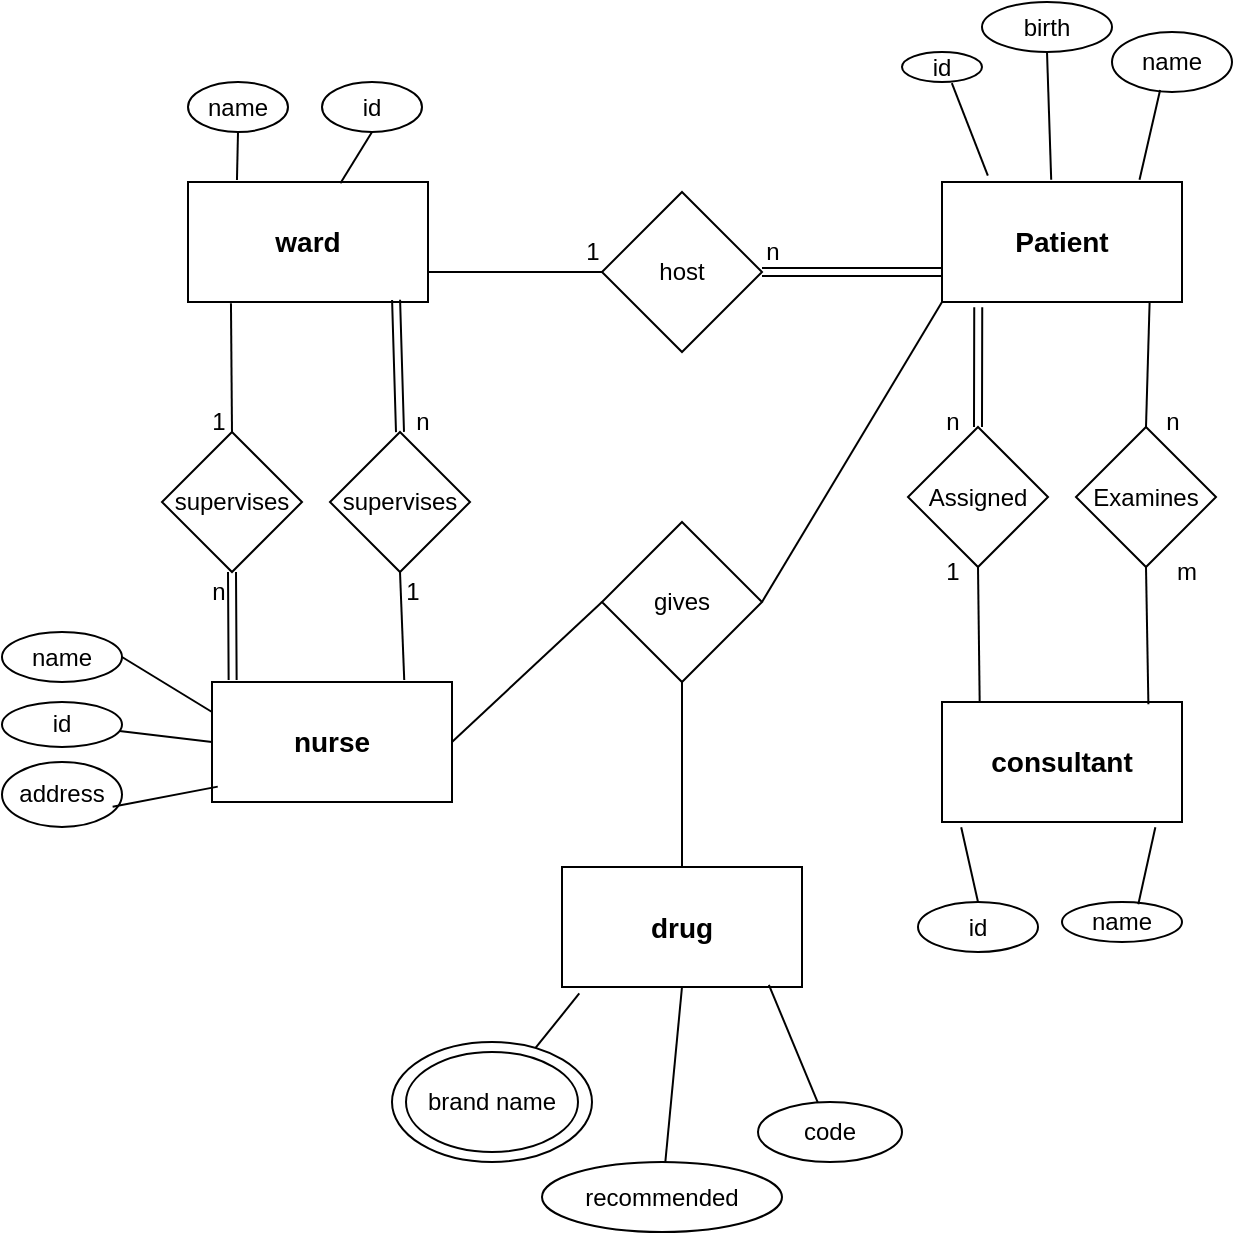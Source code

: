 <mxfile version="26.2.2">
  <diagram id="R2lEEEUBdFMjLlhIrx00" name="Page-1">
    <mxGraphModel dx="1165" dy="729" grid="1" gridSize="10" guides="1" tooltips="1" connect="1" arrows="1" fold="1" page="1" pageScale="1" pageWidth="850" pageHeight="1100" math="0" shadow="0" extFonts="Permanent Marker^https://fonts.googleapis.com/css?family=Permanent+Marker">
      <root>
        <mxCell id="0" />
        <mxCell id="1" parent="0" />
        <mxCell id="e_ChHj24QM5TAyRF-pIB-1" value="&lt;b&gt;&lt;font style=&quot;font-size: 14px;&quot;&gt;ward&lt;/font&gt;&lt;/b&gt;" style="rounded=0;whiteSpace=wrap;html=1;" parent="1" vertex="1">
          <mxGeometry x="211" y="240" width="120" height="60" as="geometry" />
        </mxCell>
        <mxCell id="e_ChHj24QM5TAyRF-pIB-2" value="&lt;div&gt;&lt;span style=&quot;background-color: transparent; color: light-dark(rgb(0, 0, 0), rgb(255, 255, 255));&quot;&gt;id&lt;/span&gt;&lt;/div&gt;" style="ellipse;whiteSpace=wrap;html=1;rounded=0;" parent="1" vertex="1">
          <mxGeometry x="278" y="190" width="50" height="25" as="geometry" />
        </mxCell>
        <mxCell id="e_ChHj24QM5TAyRF-pIB-4" value="name" style="ellipse;whiteSpace=wrap;html=1;rounded=0;" parent="1" vertex="1">
          <mxGeometry x="211" y="190" width="50" height="25" as="geometry" />
        </mxCell>
        <mxCell id="e_ChHj24QM5TAyRF-pIB-11" value="name" style="ellipse;whiteSpace=wrap;html=1;rounded=0;" parent="1" vertex="1">
          <mxGeometry x="673" y="165" width="60" height="30" as="geometry" />
        </mxCell>
        <mxCell id="e_ChHj24QM5TAyRF-pIB-12" value="&lt;div&gt;&lt;span style=&quot;background-color: transparent; color: light-dark(rgb(0, 0, 0), rgb(255, 255, 255));&quot;&gt;id&lt;/span&gt;&lt;/div&gt;" style="ellipse;whiteSpace=wrap;html=1;rounded=0;" parent="1" vertex="1">
          <mxGeometry x="568" y="175" width="40" height="15" as="geometry" />
        </mxCell>
        <mxCell id="e_ChHj24QM5TAyRF-pIB-14" value="birth" style="ellipse;whiteSpace=wrap;html=1;rounded=0;" parent="1" vertex="1">
          <mxGeometry x="608" y="150" width="65" height="25" as="geometry" />
        </mxCell>
        <mxCell id="e_ChHj24QM5TAyRF-pIB-21" value="&lt;b&gt;&lt;font style=&quot;font-size: 14px;&quot;&gt;nurse&lt;/font&gt;&lt;/b&gt;" style="rounded=0;whiteSpace=wrap;html=1;" parent="1" vertex="1">
          <mxGeometry x="223" y="490" width="120" height="60" as="geometry" />
        </mxCell>
        <mxCell id="e_ChHj24QM5TAyRF-pIB-24" value="id" style="ellipse;whiteSpace=wrap;html=1;rounded=0;" parent="1" vertex="1">
          <mxGeometry x="118" y="500" width="60" height="22.5" as="geometry" />
        </mxCell>
        <mxCell id="e_ChHj24QM5TAyRF-pIB-26" value="address" style="ellipse;whiteSpace=wrap;html=1;rounded=0;" parent="1" vertex="1">
          <mxGeometry x="118" y="530" width="60" height="32.5" as="geometry" />
        </mxCell>
        <mxCell id="e_ChHj24QM5TAyRF-pIB-28" value="name" style="ellipse;whiteSpace=wrap;html=1;rounded=0;" parent="1" vertex="1">
          <mxGeometry x="118" y="465" width="60" height="25" as="geometry" />
        </mxCell>
        <mxCell id="e_ChHj24QM5TAyRF-pIB-32" value="code" style="ellipse;whiteSpace=wrap;html=1;rounded=0;" parent="1" vertex="1">
          <mxGeometry x="496" y="700" width="72" height="30" as="geometry" />
        </mxCell>
        <mxCell id="e_ChHj24QM5TAyRF-pIB-34" value="recommended" style="ellipse;whiteSpace=wrap;html=1;rounded=0;" parent="1" vertex="1">
          <mxGeometry x="388" y="730" width="120" height="35" as="geometry" />
        </mxCell>
        <mxCell id="e_ChHj24QM5TAyRF-pIB-53" value="&lt;span style=&quot;font-size: 14px;&quot;&gt;&lt;b&gt;consultant&lt;/b&gt;&lt;/span&gt;" style="rounded=0;whiteSpace=wrap;html=1;" parent="1" vertex="1">
          <mxGeometry x="588" y="500" width="120" height="60" as="geometry" />
        </mxCell>
        <mxCell id="e_ChHj24QM5TAyRF-pIB-58" value="id" style="ellipse;whiteSpace=wrap;html=1;rounded=0;" parent="1" vertex="1">
          <mxGeometry x="576" y="600" width="60" height="25" as="geometry" />
        </mxCell>
        <mxCell id="e_ChHj24QM5TAyRF-pIB-65" value="" style="ellipse;whiteSpace=wrap;html=1;" parent="1" vertex="1">
          <mxGeometry x="313" y="670" width="100" height="60" as="geometry" />
        </mxCell>
        <mxCell id="e_ChHj24QM5TAyRF-pIB-66" value="brand name" style="ellipse;whiteSpace=wrap;html=1;" parent="1" vertex="1">
          <mxGeometry x="320" y="675" width="86" height="50" as="geometry" />
        </mxCell>
        <mxCell id="e_ChHj24QM5TAyRF-pIB-67" value="host" style="rhombus;whiteSpace=wrap;html=1;rounded=0;" parent="1" vertex="1">
          <mxGeometry x="418" y="245" width="80" height="80" as="geometry" />
        </mxCell>
        <mxCell id="e_ChHj24QM5TAyRF-pIB-70" value="1" style="text;html=1;align=center;verticalAlign=middle;resizable=0;points=[];autosize=1;strokeColor=none;fillColor=none;" parent="1" vertex="1">
          <mxGeometry x="398" y="260" width="30" height="30" as="geometry" />
        </mxCell>
        <mxCell id="e_ChHj24QM5TAyRF-pIB-71" value="n" style="text;html=1;align=center;verticalAlign=middle;resizable=0;points=[];autosize=1;strokeColor=none;fillColor=none;" parent="1" vertex="1">
          <mxGeometry x="488" y="260" width="30" height="30" as="geometry" />
        </mxCell>
        <mxCell id="e_ChHj24QM5TAyRF-pIB-86" value="name" style="ellipse;whiteSpace=wrap;html=1;rounded=0;" parent="1" vertex="1">
          <mxGeometry x="648" y="600" width="60" height="20" as="geometry" />
        </mxCell>
        <mxCell id="e_ChHj24QM5TAyRF-pIB-88" value="supervises" style="rhombus;whiteSpace=wrap;html=1;rounded=0;" parent="1" vertex="1">
          <mxGeometry x="198" y="365" width="70" height="70" as="geometry" />
        </mxCell>
        <mxCell id="e_ChHj24QM5TAyRF-pIB-91" value="n" style="text;html=1;align=center;verticalAlign=middle;resizable=0;points=[];autosize=1;strokeColor=none;fillColor=none;" parent="1" vertex="1">
          <mxGeometry x="211" y="430" width="30" height="30" as="geometry" />
        </mxCell>
        <mxCell id="e_ChHj24QM5TAyRF-pIB-92" value="1" style="text;html=1;align=center;verticalAlign=middle;resizable=0;points=[];autosize=1;strokeColor=none;fillColor=none;" parent="1" vertex="1">
          <mxGeometry x="211" y="345" width="30" height="30" as="geometry" />
        </mxCell>
        <mxCell id="z5uoEHmQc081tSA6JXY4-1" value="" style="endArrow=none;html=1;rounded=0;entryX=0.5;entryY=1;entryDx=0;entryDy=0;shape=link;exitX=0.086;exitY=-0.017;exitDx=0;exitDy=0;exitPerimeter=0;" edge="1" parent="1" source="e_ChHj24QM5TAyRF-pIB-21" target="e_ChHj24QM5TAyRF-pIB-88">
          <mxGeometry width="50" height="50" relative="1" as="geometry">
            <mxPoint x="288" y="490" as="sourcePoint" />
            <mxPoint x="418" y="520" as="targetPoint" />
          </mxGeometry>
        </mxCell>
        <mxCell id="z5uoEHmQc081tSA6JXY4-5" value="" style="endArrow=none;html=1;rounded=0;entryX=0;entryY=0.25;entryDx=0;entryDy=0;exitX=1;exitY=0.5;exitDx=0;exitDy=0;" edge="1" parent="1" source="e_ChHj24QM5TAyRF-pIB-28" target="e_ChHj24QM5TAyRF-pIB-21">
          <mxGeometry width="50" height="50" relative="1" as="geometry">
            <mxPoint x="308" y="480" as="sourcePoint" />
            <mxPoint x="358" y="430" as="targetPoint" />
          </mxGeometry>
        </mxCell>
        <mxCell id="z5uoEHmQc081tSA6JXY4-6" value="" style="endArrow=none;html=1;rounded=0;entryX=0;entryY=0.5;entryDx=0;entryDy=0;" edge="1" parent="1" source="e_ChHj24QM5TAyRF-pIB-24" target="e_ChHj24QM5TAyRF-pIB-21">
          <mxGeometry width="50" height="50" relative="1" as="geometry">
            <mxPoint x="188" y="488" as="sourcePoint" />
            <mxPoint x="238" y="518" as="targetPoint" />
          </mxGeometry>
        </mxCell>
        <mxCell id="z5uoEHmQc081tSA6JXY4-7" value="" style="endArrow=none;html=1;rounded=0;entryX=0.024;entryY=0.872;entryDx=0;entryDy=0;exitX=0.922;exitY=0.687;exitDx=0;exitDy=0;entryPerimeter=0;exitPerimeter=0;" edge="1" parent="1" source="e_ChHj24QM5TAyRF-pIB-26" target="e_ChHj24QM5TAyRF-pIB-21">
          <mxGeometry width="50" height="50" relative="1" as="geometry">
            <mxPoint x="198" y="498" as="sourcePoint" />
            <mxPoint x="248" y="528" as="targetPoint" />
          </mxGeometry>
        </mxCell>
        <mxCell id="z5uoEHmQc081tSA6JXY4-8" value="" style="endArrow=none;html=1;rounded=0;entryX=0.179;entryY=1.011;entryDx=0;entryDy=0;exitX=0.5;exitY=0;exitDx=0;exitDy=0;entryPerimeter=0;" edge="1" parent="1" source="e_ChHj24QM5TAyRF-pIB-88" target="e_ChHj24QM5TAyRF-pIB-1">
          <mxGeometry width="50" height="50" relative="1" as="geometry">
            <mxPoint x="308" y="480" as="sourcePoint" />
            <mxPoint x="358" y="430" as="targetPoint" />
          </mxGeometry>
        </mxCell>
        <mxCell id="z5uoEHmQc081tSA6JXY4-9" value="" style="endArrow=none;html=1;rounded=0;exitX=0.204;exitY=-0.017;exitDx=0;exitDy=0;exitPerimeter=0;entryX=0.5;entryY=1;entryDx=0;entryDy=0;" edge="1" parent="1" source="e_ChHj24QM5TAyRF-pIB-1" target="e_ChHj24QM5TAyRF-pIB-4">
          <mxGeometry width="50" height="50" relative="1" as="geometry">
            <mxPoint x="418" y="370" as="sourcePoint" />
            <mxPoint x="468" y="320" as="targetPoint" />
          </mxGeometry>
        </mxCell>
        <mxCell id="z5uoEHmQc081tSA6JXY4-10" value="" style="endArrow=none;html=1;rounded=0;exitX=0.635;exitY=0.011;exitDx=0;exitDy=0;exitPerimeter=0;entryX=0.5;entryY=1;entryDx=0;entryDy=0;" edge="1" parent="1" source="e_ChHj24QM5TAyRF-pIB-1" target="e_ChHj24QM5TAyRF-pIB-2">
          <mxGeometry width="50" height="50" relative="1" as="geometry">
            <mxPoint x="432" y="409" as="sourcePoint" />
            <mxPoint x="429" y="355" as="targetPoint" />
          </mxGeometry>
        </mxCell>
        <mxCell id="z5uoEHmQc081tSA6JXY4-12" value="supervises" style="rhombus;whiteSpace=wrap;html=1;rounded=0;" vertex="1" parent="1">
          <mxGeometry x="282" y="365" width="70" height="70" as="geometry" />
        </mxCell>
        <mxCell id="z5uoEHmQc081tSA6JXY4-15" value="" style="endArrow=none;html=1;rounded=0;entryX=0.867;entryY=0.983;entryDx=0;entryDy=0;entryPerimeter=0;exitX=0.5;exitY=0;exitDx=0;exitDy=0;shape=link;" edge="1" parent="1" source="z5uoEHmQc081tSA6JXY4-12" target="e_ChHj24QM5TAyRF-pIB-1">
          <mxGeometry width="50" height="50" relative="1" as="geometry">
            <mxPoint x="418" y="370" as="sourcePoint" />
            <mxPoint x="468" y="320" as="targetPoint" />
          </mxGeometry>
        </mxCell>
        <mxCell id="z5uoEHmQc081tSA6JXY4-16" value="" style="endArrow=none;html=1;rounded=0;exitX=0.801;exitY=-0.017;exitDx=0;exitDy=0;entryX=0.5;entryY=1;entryDx=0;entryDy=0;exitPerimeter=0;" edge="1" parent="1" source="e_ChHj24QM5TAyRF-pIB-21" target="z5uoEHmQc081tSA6JXY4-12">
          <mxGeometry width="50" height="50" relative="1" as="geometry">
            <mxPoint x="312" y="497" as="sourcePoint" />
            <mxPoint x="288" y="460" as="targetPoint" />
          </mxGeometry>
        </mxCell>
        <mxCell id="z5uoEHmQc081tSA6JXY4-17" value="n" style="text;html=1;align=center;verticalAlign=middle;resizable=0;points=[];autosize=1;strokeColor=none;fillColor=none;" vertex="1" parent="1">
          <mxGeometry x="313" y="345" width="30" height="30" as="geometry" />
        </mxCell>
        <mxCell id="z5uoEHmQc081tSA6JXY4-18" value="1" style="text;html=1;align=center;verticalAlign=middle;resizable=0;points=[];autosize=1;strokeColor=none;fillColor=none;" vertex="1" parent="1">
          <mxGeometry x="308" y="430" width="30" height="30" as="geometry" />
        </mxCell>
        <mxCell id="z5uoEHmQc081tSA6JXY4-19" value="&lt;span style=&quot;font-size: 14px;&quot;&gt;&lt;b&gt;Patient&lt;/b&gt;&lt;/span&gt;" style="rounded=0;whiteSpace=wrap;html=1;" vertex="1" parent="1">
          <mxGeometry x="588" y="240" width="120" height="60" as="geometry" />
        </mxCell>
        <mxCell id="z5uoEHmQc081tSA6JXY4-20" value="" style="endArrow=none;html=1;rounded=0;exitX=1;exitY=0.75;exitDx=0;exitDy=0;entryX=0;entryY=0.5;entryDx=0;entryDy=0;" edge="1" parent="1" source="e_ChHj24QM5TAyRF-pIB-1" target="e_ChHj24QM5TAyRF-pIB-67">
          <mxGeometry width="50" height="50" relative="1" as="geometry">
            <mxPoint x="568" y="310" as="sourcePoint" />
            <mxPoint x="618" y="260" as="targetPoint" />
          </mxGeometry>
        </mxCell>
        <mxCell id="z5uoEHmQc081tSA6JXY4-21" value="" style="endArrow=none;html=1;rounded=0;entryX=0;entryY=0.75;entryDx=0;entryDy=0;shape=link;" edge="1" parent="1" source="e_ChHj24QM5TAyRF-pIB-67" target="z5uoEHmQc081tSA6JXY4-19">
          <mxGeometry width="50" height="50" relative="1" as="geometry">
            <mxPoint x="501" y="284.41" as="sourcePoint" />
            <mxPoint x="588" y="284.41" as="targetPoint" />
          </mxGeometry>
        </mxCell>
        <mxCell id="z5uoEHmQc081tSA6JXY4-26" value="" style="endArrow=none;html=1;rounded=0;entryX=0.623;entryY=1.039;entryDx=0;entryDy=0;entryPerimeter=0;exitX=0.191;exitY=-0.053;exitDx=0;exitDy=0;exitPerimeter=0;" edge="1" parent="1" source="z5uoEHmQc081tSA6JXY4-19" target="e_ChHj24QM5TAyRF-pIB-12">
          <mxGeometry width="50" height="50" relative="1" as="geometry">
            <mxPoint x="588" y="260" as="sourcePoint" />
            <mxPoint x="638" y="210" as="targetPoint" />
          </mxGeometry>
        </mxCell>
        <mxCell id="z5uoEHmQc081tSA6JXY4-27" value="" style="endArrow=none;html=1;rounded=0;entryX=0.5;entryY=1;entryDx=0;entryDy=0;exitX=0.455;exitY=-0.019;exitDx=0;exitDy=0;exitPerimeter=0;" edge="1" parent="1" source="z5uoEHmQc081tSA6JXY4-19" target="e_ChHj24QM5TAyRF-pIB-14">
          <mxGeometry width="50" height="50" relative="1" as="geometry">
            <mxPoint x="610" y="254" as="sourcePoint" />
            <mxPoint x="603" y="201" as="targetPoint" />
          </mxGeometry>
        </mxCell>
        <mxCell id="z5uoEHmQc081tSA6JXY4-28" value="" style="endArrow=none;html=1;rounded=0;entryX=0.401;entryY=0.968;entryDx=0;entryDy=0;entryPerimeter=0;exitX=0.823;exitY=-0.019;exitDx=0;exitDy=0;exitPerimeter=0;" edge="1" parent="1" source="z5uoEHmQc081tSA6JXY4-19" target="e_ChHj24QM5TAyRF-pIB-11">
          <mxGeometry width="50" height="50" relative="1" as="geometry">
            <mxPoint x="620" y="264" as="sourcePoint" />
            <mxPoint x="613" y="211" as="targetPoint" />
          </mxGeometry>
        </mxCell>
        <mxCell id="z5uoEHmQc081tSA6JXY4-29" value="Assigned" style="rhombus;whiteSpace=wrap;html=1;rounded=0;" vertex="1" parent="1">
          <mxGeometry x="571" y="362.5" width="70" height="70" as="geometry" />
        </mxCell>
        <mxCell id="z5uoEHmQc081tSA6JXY4-30" value="n" style="text;html=1;align=center;verticalAlign=middle;resizable=0;points=[];autosize=1;strokeColor=none;fillColor=none;" vertex="1" parent="1">
          <mxGeometry x="578" y="345" width="30" height="30" as="geometry" />
        </mxCell>
        <mxCell id="z5uoEHmQc081tSA6JXY4-31" value="1" style="text;html=1;align=center;verticalAlign=middle;resizable=0;points=[];autosize=1;strokeColor=none;fillColor=none;" vertex="1" parent="1">
          <mxGeometry x="578" y="420" width="30" height="30" as="geometry" />
        </mxCell>
        <mxCell id="z5uoEHmQc081tSA6JXY4-32" value="Examines" style="rhombus;whiteSpace=wrap;html=1;rounded=0;" vertex="1" parent="1">
          <mxGeometry x="655" y="362.5" width="70" height="70" as="geometry" />
        </mxCell>
        <mxCell id="z5uoEHmQc081tSA6JXY4-33" value="n" style="text;html=1;align=center;verticalAlign=middle;resizable=0;points=[];autosize=1;strokeColor=none;fillColor=none;" vertex="1" parent="1">
          <mxGeometry x="688" y="345" width="30" height="30" as="geometry" />
        </mxCell>
        <mxCell id="z5uoEHmQc081tSA6JXY4-34" value="m" style="text;html=1;align=center;verticalAlign=middle;resizable=0;points=[];autosize=1;strokeColor=none;fillColor=none;" vertex="1" parent="1">
          <mxGeometry x="695" y="420" width="30" height="30" as="geometry" />
        </mxCell>
        <mxCell id="z5uoEHmQc081tSA6JXY4-35" value="" style="endArrow=none;html=1;rounded=0;exitX=0.151;exitY=1.043;exitDx=0;exitDy=0;exitPerimeter=0;entryX=0.5;entryY=0;entryDx=0;entryDy=0;shape=link;" edge="1" parent="1" source="z5uoEHmQc081tSA6JXY4-19" target="z5uoEHmQc081tSA6JXY4-29">
          <mxGeometry width="50" height="50" relative="1" as="geometry">
            <mxPoint x="518" y="410" as="sourcePoint" />
            <mxPoint x="568" y="360" as="targetPoint" />
          </mxGeometry>
        </mxCell>
        <mxCell id="z5uoEHmQc081tSA6JXY4-36" value="" style="endArrow=none;html=1;rounded=0;exitX=0.5;exitY=1;exitDx=0;exitDy=0;entryX=0.157;entryY=-0.005;entryDx=0;entryDy=0;entryPerimeter=0;" edge="1" parent="1" source="z5uoEHmQc081tSA6JXY4-29" target="e_ChHj24QM5TAyRF-pIB-53">
          <mxGeometry width="50" height="50" relative="1" as="geometry">
            <mxPoint x="607.29" y="441" as="sourcePoint" />
            <mxPoint x="607.29" y="500" as="targetPoint" />
          </mxGeometry>
        </mxCell>
        <mxCell id="z5uoEHmQc081tSA6JXY4-37" value="" style="endArrow=none;html=1;rounded=0;exitX=0.865;exitY=1.007;exitDx=0;exitDy=0;exitPerimeter=0;entryX=0.5;entryY=0;entryDx=0;entryDy=0;" edge="1" parent="1" source="z5uoEHmQc081tSA6JXY4-19" target="z5uoEHmQc081tSA6JXY4-32">
          <mxGeometry width="50" height="50" relative="1" as="geometry">
            <mxPoint x="689.64" y="303.5" as="sourcePoint" />
            <mxPoint x="668" y="360" as="targetPoint" />
          </mxGeometry>
        </mxCell>
        <mxCell id="z5uoEHmQc081tSA6JXY4-38" value="" style="endArrow=none;html=1;rounded=0;exitX=0.5;exitY=1;exitDx=0;exitDy=0;entryX=0.86;entryY=0.019;entryDx=0;entryDy=0;entryPerimeter=0;" edge="1" parent="1" source="z5uoEHmQc081tSA6JXY4-32" target="e_ChHj24QM5TAyRF-pIB-53">
          <mxGeometry width="50" height="50" relative="1" as="geometry">
            <mxPoint x="691" y="438" as="sourcePoint" />
            <mxPoint x="689" y="500" as="targetPoint" />
          </mxGeometry>
        </mxCell>
        <mxCell id="z5uoEHmQc081tSA6JXY4-40" value="" style="endArrow=none;html=1;rounded=0;exitX=0.08;exitY=1.043;exitDx=0;exitDy=0;entryX=0.5;entryY=0;entryDx=0;entryDy=0;exitPerimeter=0;" edge="1" parent="1" source="e_ChHj24QM5TAyRF-pIB-53" target="e_ChHj24QM5TAyRF-pIB-58">
          <mxGeometry width="50" height="50" relative="1" as="geometry">
            <mxPoint x="605.5" y="560" as="sourcePoint" />
            <mxPoint x="606.5" y="628" as="targetPoint" />
          </mxGeometry>
        </mxCell>
        <mxCell id="z5uoEHmQc081tSA6JXY4-41" value="" style="endArrow=none;html=1;rounded=0;exitX=0.889;exitY=1.043;exitDx=0;exitDy=0;entryX=0.636;entryY=0.057;entryDx=0;entryDy=0;exitPerimeter=0;entryPerimeter=0;" edge="1" parent="1" source="e_ChHj24QM5TAyRF-pIB-53" target="e_ChHj24QM5TAyRF-pIB-86">
          <mxGeometry width="50" height="50" relative="1" as="geometry">
            <mxPoint x="608" y="573" as="sourcePoint" />
            <mxPoint x="616" y="612" as="targetPoint" />
          </mxGeometry>
        </mxCell>
        <mxCell id="z5uoEHmQc081tSA6JXY4-44" value="&lt;span style=&quot;font-size: 14px;&quot;&gt;&lt;b&gt;drug&lt;/b&gt;&lt;/span&gt;" style="rounded=0;whiteSpace=wrap;html=1;" vertex="1" parent="1">
          <mxGeometry x="398" y="582.5" width="120" height="60" as="geometry" />
        </mxCell>
        <mxCell id="z5uoEHmQc081tSA6JXY4-45" value="gives" style="rhombus;whiteSpace=wrap;html=1;rounded=0;" vertex="1" parent="1">
          <mxGeometry x="418" y="410" width="80" height="80" as="geometry" />
        </mxCell>
        <mxCell id="z5uoEHmQc081tSA6JXY4-46" value="" style="endArrow=none;html=1;rounded=0;exitX=0.5;exitY=0;exitDx=0;exitDy=0;entryX=0.5;entryY=1;entryDx=0;entryDy=0;" edge="1" parent="1" source="z5uoEHmQc081tSA6JXY4-44" target="z5uoEHmQc081tSA6JXY4-45">
          <mxGeometry width="50" height="50" relative="1" as="geometry">
            <mxPoint x="468" y="540" as="sourcePoint" />
            <mxPoint x="518" y="490" as="targetPoint" />
          </mxGeometry>
        </mxCell>
        <mxCell id="z5uoEHmQc081tSA6JXY4-47" value="" style="endArrow=none;html=1;rounded=0;exitX=1;exitY=0.5;exitDx=0;exitDy=0;entryX=0;entryY=0.5;entryDx=0;entryDy=0;" edge="1" parent="1" source="e_ChHj24QM5TAyRF-pIB-21" target="z5uoEHmQc081tSA6JXY4-45">
          <mxGeometry width="50" height="50" relative="1" as="geometry">
            <mxPoint x="468" y="592" as="sourcePoint" />
            <mxPoint x="468" y="500" as="targetPoint" />
          </mxGeometry>
        </mxCell>
        <mxCell id="z5uoEHmQc081tSA6JXY4-48" value="" style="endArrow=none;html=1;rounded=0;exitX=1;exitY=0.5;exitDx=0;exitDy=0;entryX=0;entryY=1;entryDx=0;entryDy=0;" edge="1" parent="1" source="z5uoEHmQc081tSA6JXY4-45" target="z5uoEHmQc081tSA6JXY4-19">
          <mxGeometry width="50" height="50" relative="1" as="geometry">
            <mxPoint x="353" y="530" as="sourcePoint" />
            <mxPoint x="428" y="460" as="targetPoint" />
          </mxGeometry>
        </mxCell>
        <mxCell id="z5uoEHmQc081tSA6JXY4-49" value="" style="endArrow=none;html=1;rounded=0;entryX=0.5;entryY=1;entryDx=0;entryDy=0;" edge="1" parent="1" source="e_ChHj24QM5TAyRF-pIB-34" target="z5uoEHmQc081tSA6JXY4-44">
          <mxGeometry width="50" height="50" relative="1" as="geometry">
            <mxPoint x="408" y="790" as="sourcePoint" />
            <mxPoint x="458" y="740" as="targetPoint" />
          </mxGeometry>
        </mxCell>
        <mxCell id="z5uoEHmQc081tSA6JXY4-50" value="" style="endArrow=none;html=1;rounded=0;entryX=0.862;entryY=0.982;entryDx=0;entryDy=0;entryPerimeter=0;" edge="1" parent="1" source="e_ChHj24QM5TAyRF-pIB-32" target="z5uoEHmQc081tSA6JXY4-44">
          <mxGeometry width="50" height="50" relative="1" as="geometry">
            <mxPoint x="460" y="740" as="sourcePoint" />
            <mxPoint x="468" y="652" as="targetPoint" />
          </mxGeometry>
        </mxCell>
        <mxCell id="z5uoEHmQc081tSA6JXY4-51" value="" style="endArrow=none;html=1;rounded=0;entryX=0.072;entryY=1.054;entryDx=0;entryDy=0;entryPerimeter=0;" edge="1" parent="1" source="e_ChHj24QM5TAyRF-pIB-65" target="z5uoEHmQc081tSA6JXY4-44">
          <mxGeometry width="50" height="50" relative="1" as="geometry">
            <mxPoint x="536" y="710" as="sourcePoint" />
            <mxPoint x="511" y="651" as="targetPoint" />
          </mxGeometry>
        </mxCell>
      </root>
    </mxGraphModel>
  </diagram>
</mxfile>
